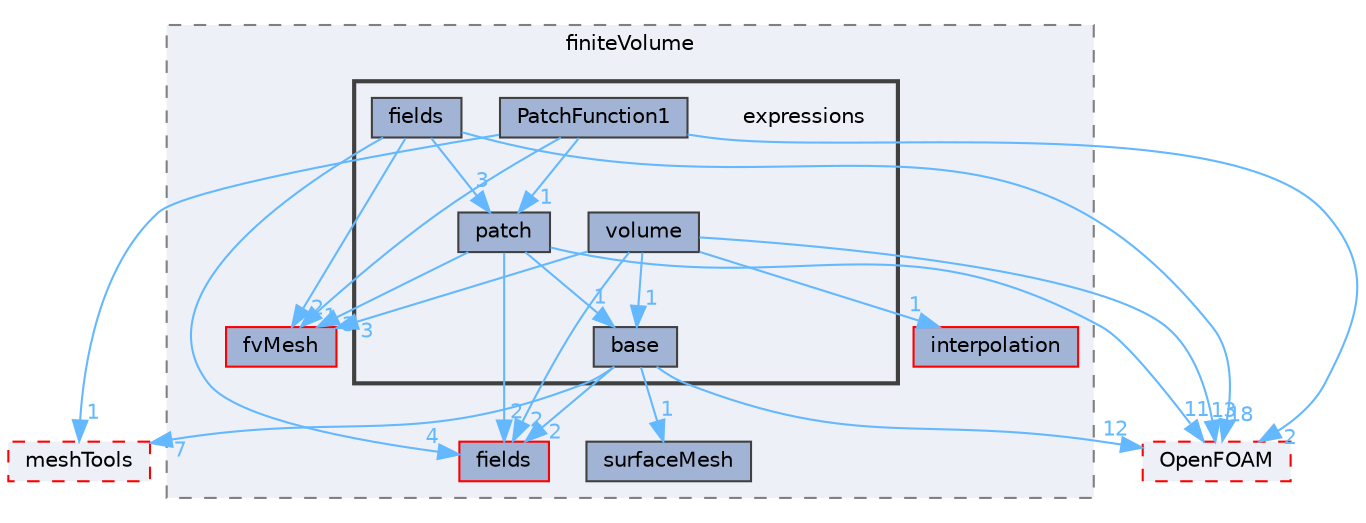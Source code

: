 digraph "src/finiteVolume/expressions"
{
 // LATEX_PDF_SIZE
  bgcolor="transparent";
  edge [fontname=Helvetica,fontsize=10,labelfontname=Helvetica,labelfontsize=10];
  node [fontname=Helvetica,fontsize=10,shape=box,height=0.2,width=0.4];
  compound=true
  subgraph clusterdir_9bd15774b555cf7259a6fa18f99fe99b {
    graph [ bgcolor="#edf0f7", pencolor="grey50", label="finiteVolume", fontname=Helvetica,fontsize=10 style="filled,dashed", URL="dir_9bd15774b555cf7259a6fa18f99fe99b.html",tooltip=""]
  dir_25ab4a83a983f7bb7a38b7f63bb141b7 [label="fields", fillcolor="#a2b4d6", color="red", style="filled", URL="dir_25ab4a83a983f7bb7a38b7f63bb141b7.html",tooltip=""];
  dir_c382fa095c9c33d8673c0dd60aaef275 [label="fvMesh", fillcolor="#a2b4d6", color="red", style="filled", URL="dir_c382fa095c9c33d8673c0dd60aaef275.html",tooltip=""];
  dir_fdafd3b59310328ee40a940c9419d4db [label="surfaceMesh", fillcolor="#a2b4d6", color="grey25", style="filled", URL="dir_fdafd3b59310328ee40a940c9419d4db.html",tooltip=""];
  dir_a586eb954e2e5e74ecf6fe95a2457777 [label="interpolation", fillcolor="#a2b4d6", color="red", style="filled", URL="dir_a586eb954e2e5e74ecf6fe95a2457777.html",tooltip=""];
  subgraph clusterdir_f31eeeddb3b7313615d9fc5a30556efd {
    graph [ bgcolor="#edf0f7", pencolor="grey25", label="", fontname=Helvetica,fontsize=10 style="filled,bold", URL="dir_f31eeeddb3b7313615d9fc5a30556efd.html",tooltip=""]
    dir_f31eeeddb3b7313615d9fc5a30556efd [shape=plaintext, label="expressions"];
  dir_ceaa76c844d1e3fb89058c70cb569b5f [label="base", fillcolor="#a2b4d6", color="grey25", style="filled", URL="dir_ceaa76c844d1e3fb89058c70cb569b5f.html",tooltip=""];
  dir_94e9d388d8c18aad033edbe21e3c244a [label="fields", fillcolor="#a2b4d6", color="grey25", style="filled", URL="dir_94e9d388d8c18aad033edbe21e3c244a.html",tooltip=""];
  dir_6bbd0519651b483f986c0452fcb0469a [label="patch", fillcolor="#a2b4d6", color="grey25", style="filled", URL="dir_6bbd0519651b483f986c0452fcb0469a.html",tooltip=""];
  dir_2ba202c6ffcc096e2a471dcdb69b9fb7 [label="PatchFunction1", fillcolor="#a2b4d6", color="grey25", style="filled", URL="dir_2ba202c6ffcc096e2a471dcdb69b9fb7.html",tooltip=""];
  dir_96bbb14c733eb15f9e92bddf1243c468 [label="volume", fillcolor="#a2b4d6", color="grey25", style="filled", URL="dir_96bbb14c733eb15f9e92bddf1243c468.html",tooltip=""];
  }
  }
  dir_ae30ad0bef50cf391b24c614251bb9fd [label="meshTools", fillcolor="#edf0f7", color="red", style="filled,dashed", URL="dir_ae30ad0bef50cf391b24c614251bb9fd.html",tooltip=""];
  dir_c5473ff19b20e6ec4dfe5c310b3778a8 [label="OpenFOAM", fillcolor="#edf0f7", color="red", style="filled,dashed", URL="dir_c5473ff19b20e6ec4dfe5c310b3778a8.html",tooltip=""];
  dir_ceaa76c844d1e3fb89058c70cb569b5f->dir_25ab4a83a983f7bb7a38b7f63bb141b7 [headlabel="2", labeldistance=1.5 headhref="dir_000194_001332.html" href="dir_000194_001332.html" color="steelblue1" fontcolor="steelblue1"];
  dir_ceaa76c844d1e3fb89058c70cb569b5f->dir_ae30ad0bef50cf391b24c614251bb9fd [headlabel="7", labeldistance=1.5 headhref="dir_000194_002382.html" href="dir_000194_002382.html" color="steelblue1" fontcolor="steelblue1"];
  dir_ceaa76c844d1e3fb89058c70cb569b5f->dir_c5473ff19b20e6ec4dfe5c310b3778a8 [headlabel="12", labeldistance=1.5 headhref="dir_000194_002695.html" href="dir_000194_002695.html" color="steelblue1" fontcolor="steelblue1"];
  dir_ceaa76c844d1e3fb89058c70cb569b5f->dir_fdafd3b59310328ee40a940c9419d4db [headlabel="1", labeldistance=1.5 headhref="dir_000194_003854.html" href="dir_000194_003854.html" color="steelblue1" fontcolor="steelblue1"];
  dir_94e9d388d8c18aad033edbe21e3c244a->dir_c382fa095c9c33d8673c0dd60aaef275 [headlabel="2", labeldistance=1.5 headhref="dir_001331_001544.html" href="dir_001331_001544.html" color="steelblue1" fontcolor="steelblue1"];
  dir_94e9d388d8c18aad033edbe21e3c244a->dir_c5473ff19b20e6ec4dfe5c310b3778a8 [headlabel="18", labeldistance=1.5 headhref="dir_001331_002695.html" href="dir_001331_002695.html" color="steelblue1" fontcolor="steelblue1"];
  dir_94e9d388d8c18aad033edbe21e3c244a->dir_25ab4a83a983f7bb7a38b7f63bb141b7 [headlabel="4", labeldistance=1.5 headhref="dir_001331_001332.html" href="dir_001331_001332.html" color="steelblue1" fontcolor="steelblue1"];
  dir_94e9d388d8c18aad033edbe21e3c244a->dir_6bbd0519651b483f986c0452fcb0469a [headlabel="3", labeldistance=1.5 headhref="dir_001331_002815.html" href="dir_001331_002815.html" color="steelblue1" fontcolor="steelblue1"];
  dir_6bbd0519651b483f986c0452fcb0469a->dir_25ab4a83a983f7bb7a38b7f63bb141b7 [headlabel="2", labeldistance=1.5 headhref="dir_002815_001332.html" href="dir_002815_001332.html" color="steelblue1" fontcolor="steelblue1"];
  dir_6bbd0519651b483f986c0452fcb0469a->dir_c382fa095c9c33d8673c0dd60aaef275 [headlabel="3", labeldistance=1.5 headhref="dir_002815_001544.html" href="dir_002815_001544.html" color="steelblue1" fontcolor="steelblue1"];
  dir_6bbd0519651b483f986c0452fcb0469a->dir_c5473ff19b20e6ec4dfe5c310b3778a8 [headlabel="11", labeldistance=1.5 headhref="dir_002815_002695.html" href="dir_002815_002695.html" color="steelblue1" fontcolor="steelblue1"];
  dir_6bbd0519651b483f986c0452fcb0469a->dir_ceaa76c844d1e3fb89058c70cb569b5f [headlabel="1", labeldistance=1.5 headhref="dir_002815_000194.html" href="dir_002815_000194.html" color="steelblue1" fontcolor="steelblue1"];
  dir_2ba202c6ffcc096e2a471dcdb69b9fb7->dir_6bbd0519651b483f986c0452fcb0469a [headlabel="1", labeldistance=1.5 headhref="dir_002830_002815.html" href="dir_002830_002815.html" color="steelblue1" fontcolor="steelblue1"];
  dir_2ba202c6ffcc096e2a471dcdb69b9fb7->dir_ae30ad0bef50cf391b24c614251bb9fd [headlabel="1", labeldistance=1.5 headhref="dir_002830_002382.html" href="dir_002830_002382.html" color="steelblue1" fontcolor="steelblue1"];
  dir_2ba202c6ffcc096e2a471dcdb69b9fb7->dir_c382fa095c9c33d8673c0dd60aaef275 [headlabel="1", labeldistance=1.5 headhref="dir_002830_001544.html" href="dir_002830_001544.html" color="steelblue1" fontcolor="steelblue1"];
  dir_2ba202c6ffcc096e2a471dcdb69b9fb7->dir_c5473ff19b20e6ec4dfe5c310b3778a8 [headlabel="2", labeldistance=1.5 headhref="dir_002830_002695.html" href="dir_002830_002695.html" color="steelblue1" fontcolor="steelblue1"];
  dir_96bbb14c733eb15f9e92bddf1243c468->dir_25ab4a83a983f7bb7a38b7f63bb141b7 [headlabel="2", labeldistance=1.5 headhref="dir_004303_001332.html" href="dir_004303_001332.html" color="steelblue1" fontcolor="steelblue1"];
  dir_96bbb14c733eb15f9e92bddf1243c468->dir_a586eb954e2e5e74ecf6fe95a2457777 [headlabel="1", labeldistance=1.5 headhref="dir_004303_001923.html" href="dir_004303_001923.html" color="steelblue1" fontcolor="steelblue1"];
  dir_96bbb14c733eb15f9e92bddf1243c468->dir_c382fa095c9c33d8673c0dd60aaef275 [headlabel="3", labeldistance=1.5 headhref="dir_004303_001544.html" href="dir_004303_001544.html" color="steelblue1" fontcolor="steelblue1"];
  dir_96bbb14c733eb15f9e92bddf1243c468->dir_c5473ff19b20e6ec4dfe5c310b3778a8 [headlabel="13", labeldistance=1.5 headhref="dir_004303_002695.html" href="dir_004303_002695.html" color="steelblue1" fontcolor="steelblue1"];
  dir_96bbb14c733eb15f9e92bddf1243c468->dir_ceaa76c844d1e3fb89058c70cb569b5f [headlabel="1", labeldistance=1.5 headhref="dir_004303_000194.html" href="dir_004303_000194.html" color="steelblue1" fontcolor="steelblue1"];
}
